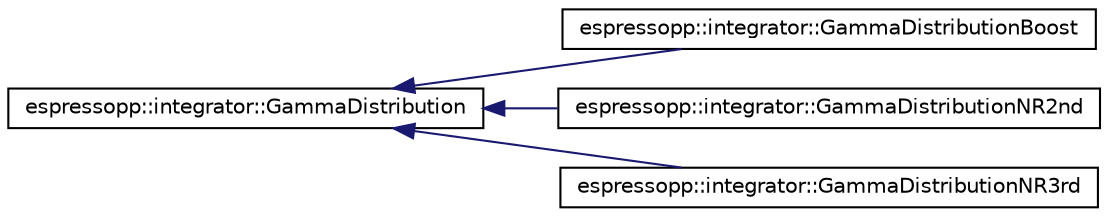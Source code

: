digraph G
{
  edge [fontname="Helvetica",fontsize="10",labelfontname="Helvetica",labelfontsize="10"];
  node [fontname="Helvetica",fontsize="10",shape=record];
  rankdir="LR";
  Node1 [label="espressopp::integrator::GammaDistribution",height=0.2,width=0.4,color="black", fillcolor="white", style="filled",URL="$classespressopp_1_1integrator_1_1GammaDistribution.html"];
  Node1 -> Node2 [dir="back",color="midnightblue",fontsize="10",style="solid",fontname="Helvetica"];
  Node2 [label="espressopp::integrator::GammaDistributionBoost",height=0.2,width=0.4,color="black", fillcolor="white", style="filled",URL="$classespressopp_1_1integrator_1_1GammaDistributionBoost.html",tooltip="Gamma distribution, from Boost."];
  Node1 -> Node3 [dir="back",color="midnightblue",fontsize="10",style="solid",fontname="Helvetica"];
  Node3 [label="espressopp::integrator::GammaDistributionNR2nd",height=0.2,width=0.4,color="black", fillcolor="white", style="filled",URL="$classespressopp_1_1integrator_1_1GammaDistributionNR2nd.html",tooltip="Gamma distribution, from Numerical Recipes, 2nd edition, pages 292 &amp; 293."];
  Node1 -> Node4 [dir="back",color="midnightblue",fontsize="10",style="solid",fontname="Helvetica"];
  Node4 [label="espressopp::integrator::GammaDistributionNR3rd",height=0.2,width=0.4,color="black", fillcolor="white", style="filled",URL="$classespressopp_1_1integrator_1_1GammaDistributionNR3rd.html",tooltip="Gamma distribution, from Numerical Recipes, 3rd edition, pages 370 &amp; 371."];
}
